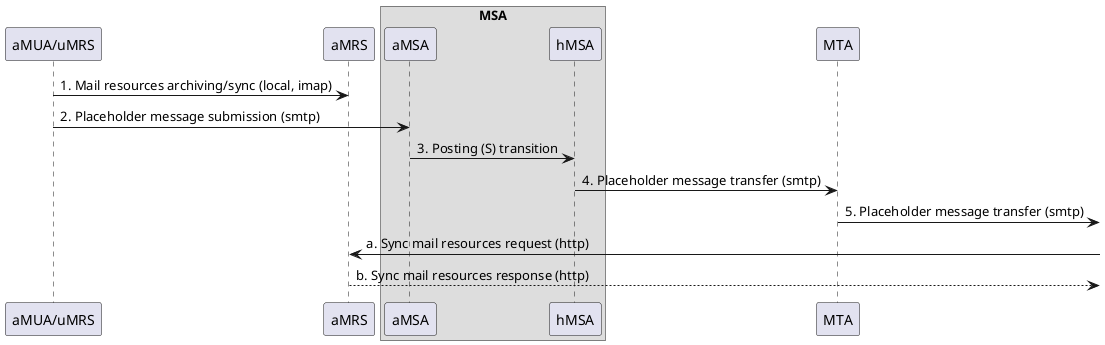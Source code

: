 @startuml Authorization-Enhanced Internet Mail Architecture, message flow part I.

/'
Message
Message User Agent (MUA)
    Author MUA (aMUA)
    Recipient MUA (rMUA)
Message Submission Agent (MSA)
    Author-focused MSA functions (aMSA)
    MHS-focused MSA functions (hMSA)
Message Transfer Agent (MTA)
Message Delivery Agent (MDA)
    Recipient-focused MDA functions (rMDA)
    MHS-focused MDA functions (hMDA)
Mail Resource Store (MRS)
    Author MRS (aMRS)
    Recipient MRS (rMRS)    
    User Agent MRS (uMRS)
'/

'ADMD I.
participant "aMUA/uMRS" as aMUA /'MUA, uMRS'/
participant "aMRS" as aMRS /'Author MRS'/
box "MSA"
participant "aMSA" as aMSA /'Author-focused MSA'/
participant "hMSA" as hMSA /'MHS-focused MSA'/
end box
participant "MTA" as MTA /'MTA'/

aMUA -> aMRS : 1. Mail resources archiving/sync (local, imap)
aMUA -> aMSA : 2. Placeholder message submission (smtp)
aMSA -> hMSA : 3. Posting (S) transition
hMSA -> MTA : 4. Placeholder message transfer (smtp)
MTA ->] : 5. Placeholder message transfer (smtp)
aMRS <-] : a. Sync mail resources request (http)
aMRS -->] : b. Sync mail resources response (http)

@enduml

